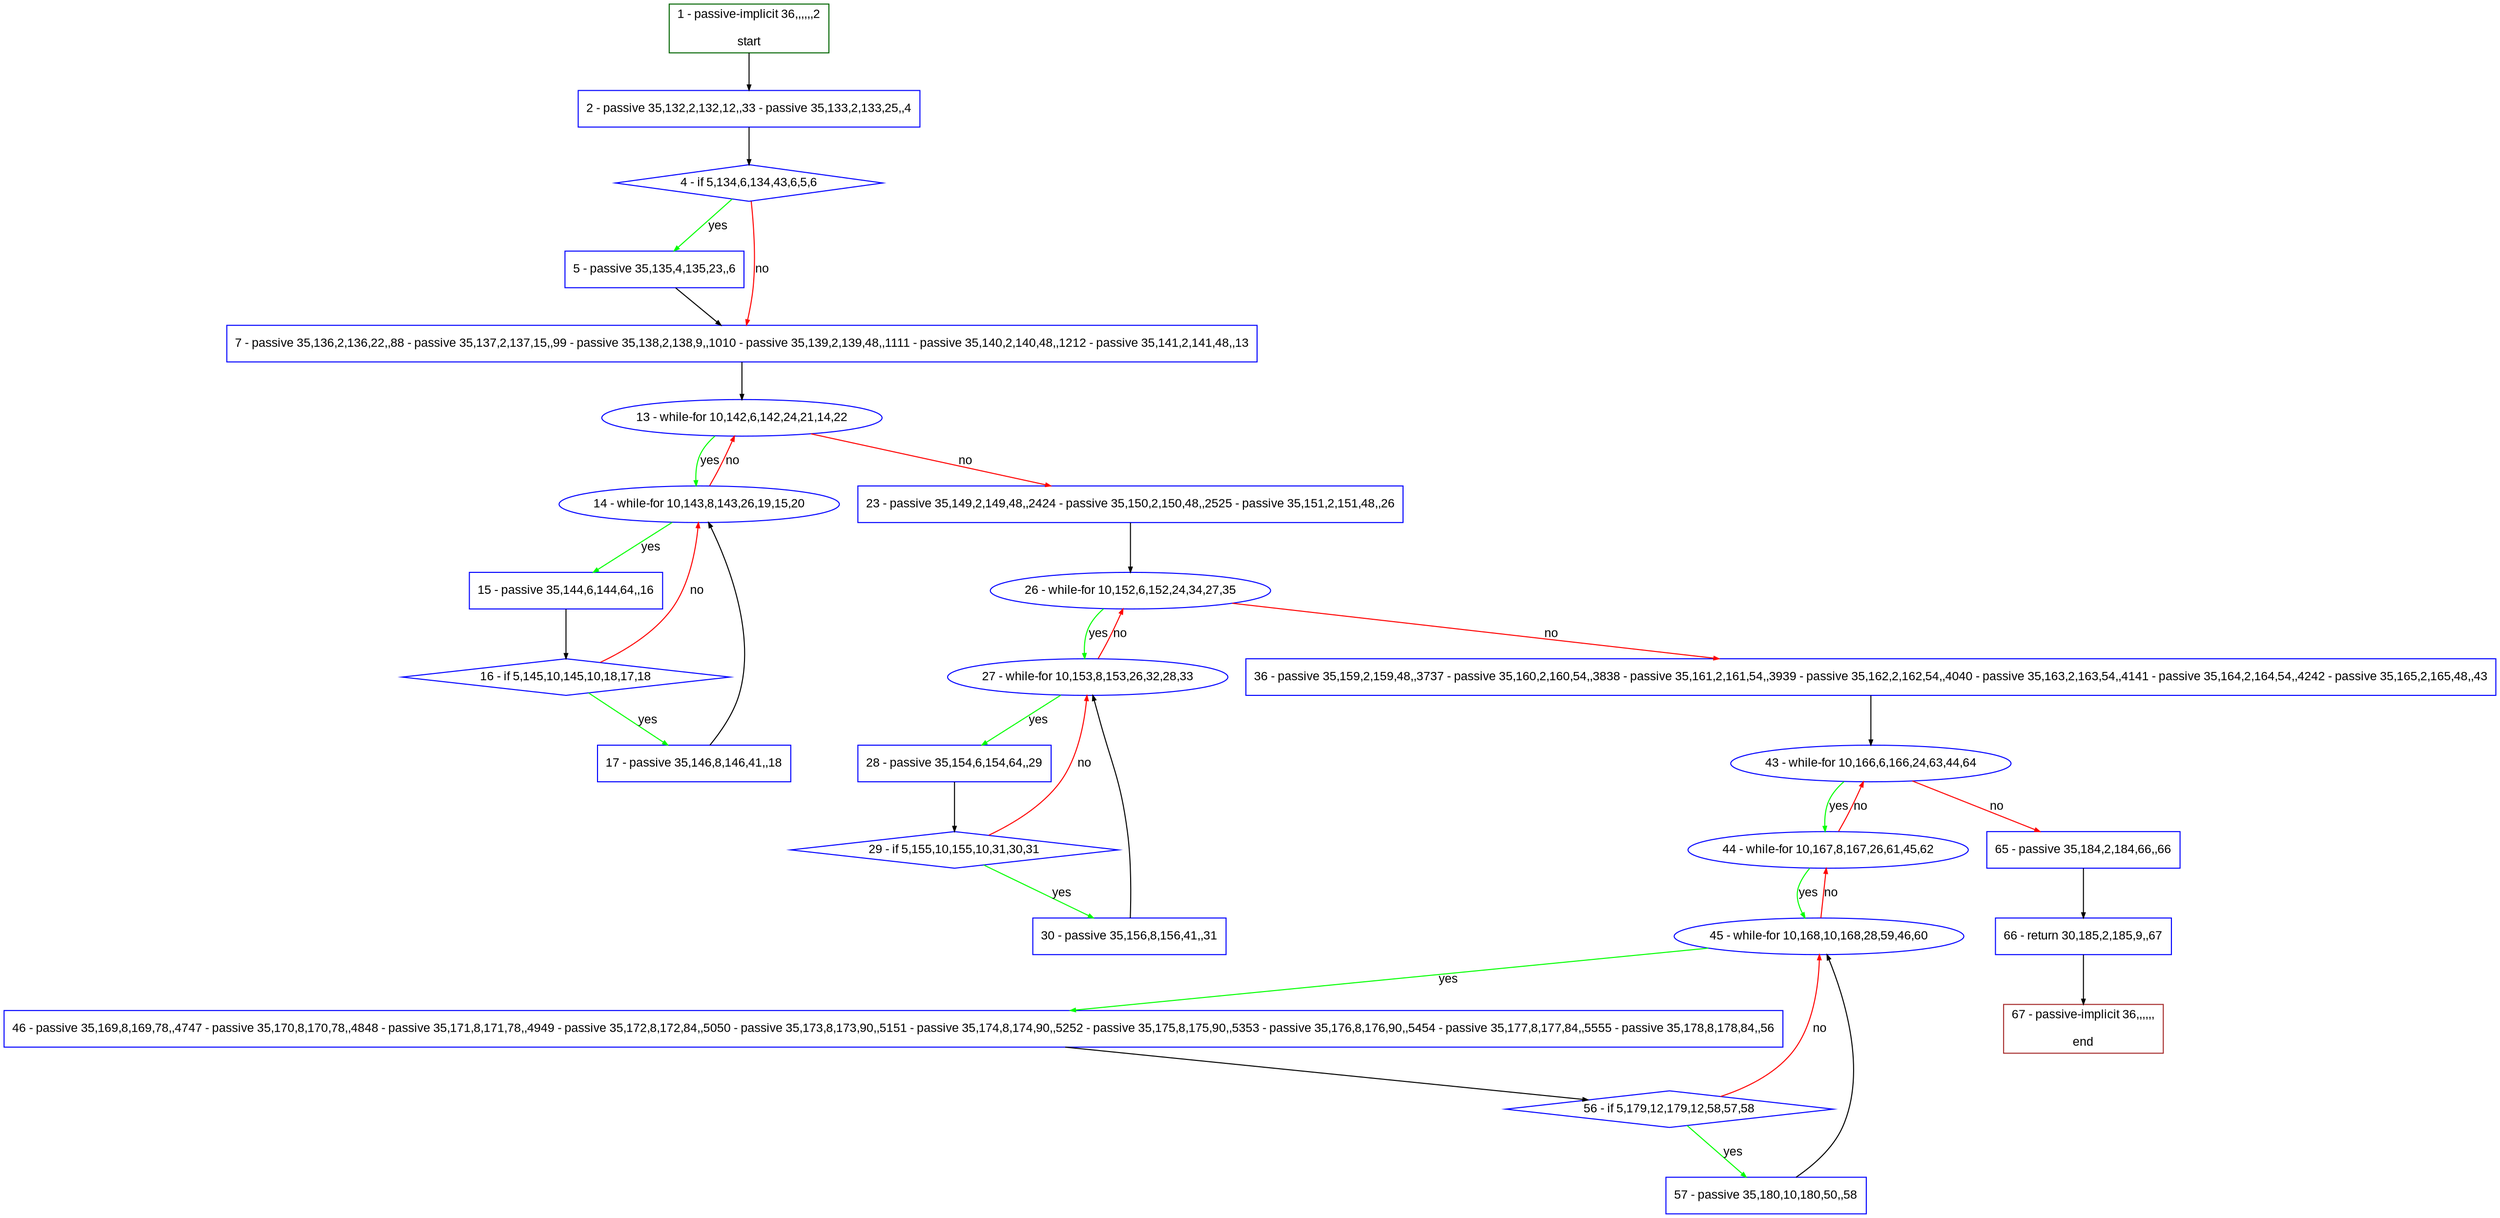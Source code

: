 digraph "" {
  graph [pack="true", label="", fontsize="12", packmode="clust", fontname="Arial", fillcolor="#FFFFCC", bgcolor="white", style="rounded,filled", compound="true"];
  node [node_initialized="no", label="", color="grey", fontsize="12", fillcolor="white", fontname="Arial", style="filled", shape="rectangle", compound="true", fixedsize="false"];
  edge [fontcolor="black", arrowhead="normal", arrowtail="none", arrowsize="0.5", ltail="", label="", color="black", fontsize="12", lhead="", fontname="Arial", dir="forward", compound="true"];
  __N1 [label="2 - passive 35,132,2,132,12,,33 - passive 35,133,2,133,25,,4", color="#0000ff", fillcolor="#ffffff", style="filled", shape="box"];
  __N2 [label="1 - passive-implicit 36,,,,,,2\n\nstart", color="#006400", fillcolor="#ffffff", style="filled", shape="box"];
  __N3 [label="4 - if 5,134,6,134,43,6,5,6", color="#0000ff", fillcolor="#ffffff", style="filled", shape="diamond"];
  __N4 [label="5 - passive 35,135,4,135,23,,6", color="#0000ff", fillcolor="#ffffff", style="filled", shape="box"];
  __N5 [label="7 - passive 35,136,2,136,22,,88 - passive 35,137,2,137,15,,99 - passive 35,138,2,138,9,,1010 - passive 35,139,2,139,48,,1111 - passive 35,140,2,140,48,,1212 - passive 35,141,2,141,48,,13", color="#0000ff", fillcolor="#ffffff", style="filled", shape="box"];
  __N6 [label="13 - while-for 10,142,6,142,24,21,14,22", color="#0000ff", fillcolor="#ffffff", style="filled", shape="oval"];
  __N7 [label="14 - while-for 10,143,8,143,26,19,15,20", color="#0000ff", fillcolor="#ffffff", style="filled", shape="oval"];
  __N8 [label="23 - passive 35,149,2,149,48,,2424 - passive 35,150,2,150,48,,2525 - passive 35,151,2,151,48,,26", color="#0000ff", fillcolor="#ffffff", style="filled", shape="box"];
  __N9 [label="15 - passive 35,144,6,144,64,,16", color="#0000ff", fillcolor="#ffffff", style="filled", shape="box"];
  __N10 [label="16 - if 5,145,10,145,10,18,17,18", color="#0000ff", fillcolor="#ffffff", style="filled", shape="diamond"];
  __N11 [label="17 - passive 35,146,8,146,41,,18", color="#0000ff", fillcolor="#ffffff", style="filled", shape="box"];
  __N12 [label="26 - while-for 10,152,6,152,24,34,27,35", color="#0000ff", fillcolor="#ffffff", style="filled", shape="oval"];
  __N13 [label="27 - while-for 10,153,8,153,26,32,28,33", color="#0000ff", fillcolor="#ffffff", style="filled", shape="oval"];
  __N14 [label="36 - passive 35,159,2,159,48,,3737 - passive 35,160,2,160,54,,3838 - passive 35,161,2,161,54,,3939 - passive 35,162,2,162,54,,4040 - passive 35,163,2,163,54,,4141 - passive 35,164,2,164,54,,4242 - passive 35,165,2,165,48,,43", color="#0000ff", fillcolor="#ffffff", style="filled", shape="box"];
  __N15 [label="28 - passive 35,154,6,154,64,,29", color="#0000ff", fillcolor="#ffffff", style="filled", shape="box"];
  __N16 [label="29 - if 5,155,10,155,10,31,30,31", color="#0000ff", fillcolor="#ffffff", style="filled", shape="diamond"];
  __N17 [label="30 - passive 35,156,8,156,41,,31", color="#0000ff", fillcolor="#ffffff", style="filled", shape="box"];
  __N18 [label="43 - while-for 10,166,6,166,24,63,44,64", color="#0000ff", fillcolor="#ffffff", style="filled", shape="oval"];
  __N19 [label="44 - while-for 10,167,8,167,26,61,45,62", color="#0000ff", fillcolor="#ffffff", style="filled", shape="oval"];
  __N20 [label="65 - passive 35,184,2,184,66,,66", color="#0000ff", fillcolor="#ffffff", style="filled", shape="box"];
  __N21 [label="45 - while-for 10,168,10,168,28,59,46,60", color="#0000ff", fillcolor="#ffffff", style="filled", shape="oval"];
  __N22 [label="46 - passive 35,169,8,169,78,,4747 - passive 35,170,8,170,78,,4848 - passive 35,171,8,171,78,,4949 - passive 35,172,8,172,84,,5050 - passive 35,173,8,173,90,,5151 - passive 35,174,8,174,90,,5252 - passive 35,175,8,175,90,,5353 - passive 35,176,8,176,90,,5454 - passive 35,177,8,177,84,,5555 - passive 35,178,8,178,84,,56", color="#0000ff", fillcolor="#ffffff", style="filled", shape="box"];
  __N23 [label="56 - if 5,179,12,179,12,58,57,58", color="#0000ff", fillcolor="#ffffff", style="filled", shape="diamond"];
  __N24 [label="57 - passive 35,180,10,180,50,,58", color="#0000ff", fillcolor="#ffffff", style="filled", shape="box"];
  __N25 [label="66 - return 30,185,2,185,9,,67", color="#0000ff", fillcolor="#ffffff", style="filled", shape="box"];
  __N26 [label="67 - passive-implicit 36,,,,,,\n\nend", color="#a52a2a", fillcolor="#ffffff", style="filled", shape="box"];
  __N2 -> __N1 [arrowhead="normal", arrowtail="none", color="#000000", label="", dir="forward"];
  __N1 -> __N3 [arrowhead="normal", arrowtail="none", color="#000000", label="", dir="forward"];
  __N3 -> __N4 [arrowhead="normal", arrowtail="none", color="#00ff00", label="yes", dir="forward"];
  __N3 -> __N5 [arrowhead="normal", arrowtail="none", color="#ff0000", label="no", dir="forward"];
  __N4 -> __N5 [arrowhead="normal", arrowtail="none", color="#000000", label="", dir="forward"];
  __N5 -> __N6 [arrowhead="normal", arrowtail="none", color="#000000", label="", dir="forward"];
  __N6 -> __N7 [arrowhead="normal", arrowtail="none", color="#00ff00", label="yes", dir="forward"];
  __N7 -> __N6 [arrowhead="normal", arrowtail="none", color="#ff0000", label="no", dir="forward"];
  __N6 -> __N8 [arrowhead="normal", arrowtail="none", color="#ff0000", label="no", dir="forward"];
  __N7 -> __N9 [arrowhead="normal", arrowtail="none", color="#00ff00", label="yes", dir="forward"];
  __N9 -> __N10 [arrowhead="normal", arrowtail="none", color="#000000", label="", dir="forward"];
  __N10 -> __N7 [arrowhead="normal", arrowtail="none", color="#ff0000", label="no", dir="forward"];
  __N10 -> __N11 [arrowhead="normal", arrowtail="none", color="#00ff00", label="yes", dir="forward"];
  __N11 -> __N7 [arrowhead="normal", arrowtail="none", color="#000000", label="", dir="forward"];
  __N8 -> __N12 [arrowhead="normal", arrowtail="none", color="#000000", label="", dir="forward"];
  __N12 -> __N13 [arrowhead="normal", arrowtail="none", color="#00ff00", label="yes", dir="forward"];
  __N13 -> __N12 [arrowhead="normal", arrowtail="none", color="#ff0000", label="no", dir="forward"];
  __N12 -> __N14 [arrowhead="normal", arrowtail="none", color="#ff0000", label="no", dir="forward"];
  __N13 -> __N15 [arrowhead="normal", arrowtail="none", color="#00ff00", label="yes", dir="forward"];
  __N15 -> __N16 [arrowhead="normal", arrowtail="none", color="#000000", label="", dir="forward"];
  __N16 -> __N13 [arrowhead="normal", arrowtail="none", color="#ff0000", label="no", dir="forward"];
  __N16 -> __N17 [arrowhead="normal", arrowtail="none", color="#00ff00", label="yes", dir="forward"];
  __N17 -> __N13 [arrowhead="normal", arrowtail="none", color="#000000", label="", dir="forward"];
  __N14 -> __N18 [arrowhead="normal", arrowtail="none", color="#000000", label="", dir="forward"];
  __N18 -> __N19 [arrowhead="normal", arrowtail="none", color="#00ff00", label="yes", dir="forward"];
  __N19 -> __N18 [arrowhead="normal", arrowtail="none", color="#ff0000", label="no", dir="forward"];
  __N18 -> __N20 [arrowhead="normal", arrowtail="none", color="#ff0000", label="no", dir="forward"];
  __N19 -> __N21 [arrowhead="normal", arrowtail="none", color="#00ff00", label="yes", dir="forward"];
  __N21 -> __N19 [arrowhead="normal", arrowtail="none", color="#ff0000", label="no", dir="forward"];
  __N21 -> __N22 [arrowhead="normal", arrowtail="none", color="#00ff00", label="yes", dir="forward"];
  __N22 -> __N23 [arrowhead="normal", arrowtail="none", color="#000000", label="", dir="forward"];
  __N23 -> __N21 [arrowhead="normal", arrowtail="none", color="#ff0000", label="no", dir="forward"];
  __N23 -> __N24 [arrowhead="normal", arrowtail="none", color="#00ff00", label="yes", dir="forward"];
  __N24 -> __N21 [arrowhead="normal", arrowtail="none", color="#000000", label="", dir="forward"];
  __N20 -> __N25 [arrowhead="normal", arrowtail="none", color="#000000", label="", dir="forward"];
  __N25 -> __N26 [arrowhead="normal", arrowtail="none", color="#000000", label="", dir="forward"];
}
